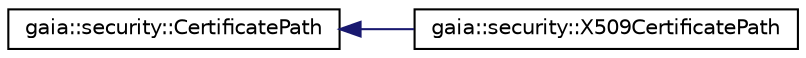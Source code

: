 digraph G
{
  edge [fontname="Helvetica",fontsize="10",labelfontname="Helvetica",labelfontsize="10"];
  node [fontname="Helvetica",fontsize="10",shape=record];
  rankdir=LR;
  Node1 [label="gaia::security::CertificatePath",height=0.2,width=0.4,color="black", fillcolor="white", style="filled",URL="$df/d83/classgaia_1_1security_1_1_certificate_path.html",tooltip="The class describes a certificatePath , it is a abstract base class, we can not use it constractor a ..."];
  Node1 -> Node2 [dir=back,color="midnightblue",fontsize="10",style="solid",fontname="Helvetica"];
  Node2 [label="gaia::security::X509CertificatePath",height=0.2,width=0.4,color="black", fillcolor="white", style="filled",URL="$d8/d56/classgaia_1_1security_1_1_x509_certificate_path.html",tooltip="The class describes a X509CertificatePath , it inherit the base class CeritificatePath, we can use it constractor a object."];
}
